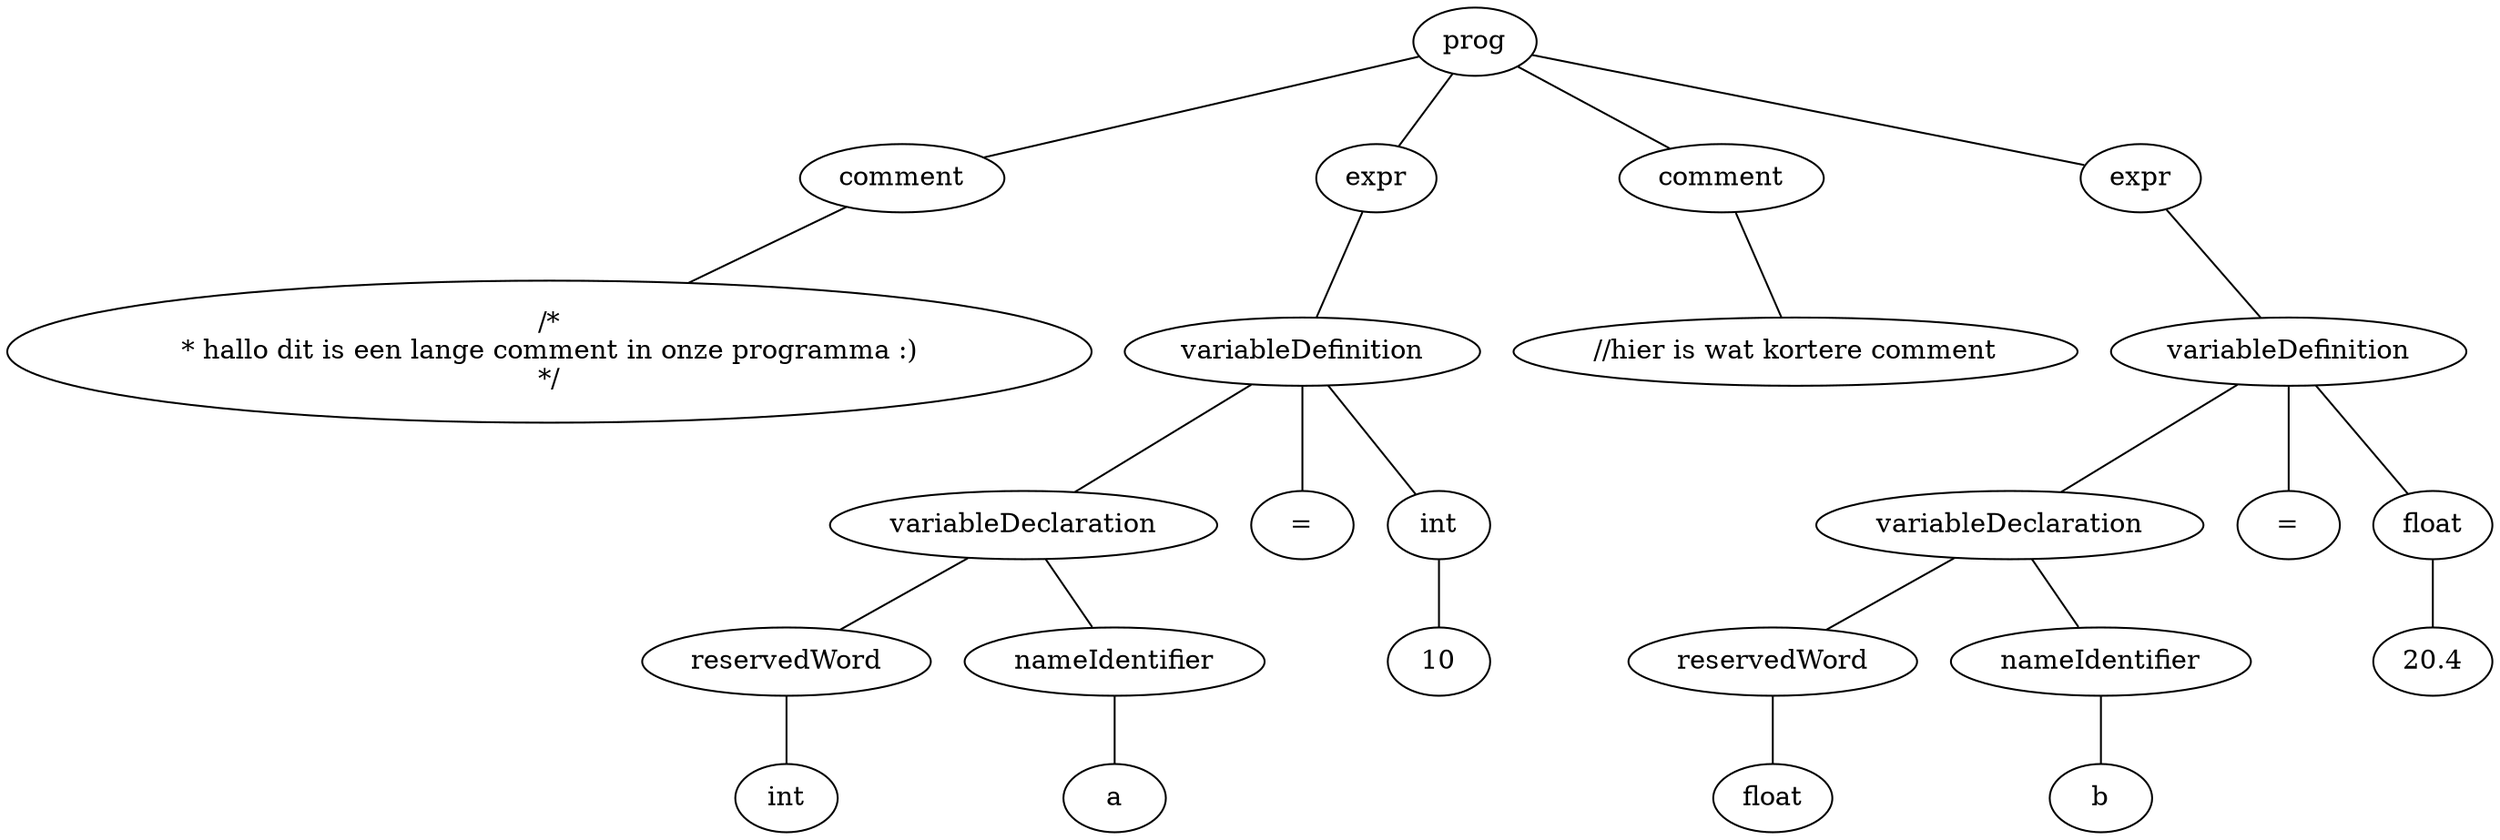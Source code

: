 graph ast { 
<AST.AST object at 0x7f3e8152bf40>[label="prog"] 
<AST.AST object at 0x7f3e8154f1f0>[label="comment"] 
<AST.AST object at 0x7f3e8154f400>[label="/*
* hallo dit is een lange comment in onze programma :)
*/"] 
<AST.AST object at 0x7f3e8154f910>[label="expr"] 
<AST.AST object at 0x7f3e8162fc40>[label="variableDefinition"] 
<AST.AST object at 0x7f3e8162f5b0>[label="variableDeclaration"] 
<AST.AST object at 0x7f3e8162f820>[label="reservedWord"] 
<AST.AST object at 0x7f3e8162fa60>[label="int"] 
<AST.AST object at 0x7f3e8162f880>[label="nameIdentifier"] 
<AST.AST object at 0x7f3e8162f790>[label="a"] 
<AST.AST object at 0x7f3e8162f070>[label="="] 
<AST.AST object at 0x7f3e81852f70>[label="int"] 
<AST.AST object at 0x7f3e81852040>[label="10"] 
<AST.AST object at 0x7f3e8188f370>[label="comment"] 
<AST.AST object at 0x7f3e8188f5b0>[label="//hier is wat kortere comment
"] 
<AST.AST object at 0x7f3e8188fe20>[label="expr"] 
<AST.AST object at 0x7f3e8162c310>[label="variableDefinition"] 
<AST.AST object at 0x7f3e8162cf10>[label="variableDeclaration"] 
<AST.AST object at 0x7f3e8162ceb0>[label="reservedWord"] 
<AST.AST object at 0x7f3e8162ccd0>[label="float"] 
<AST.AST object at 0x7f3e81827cd0>[label="nameIdentifier"] 
<AST.AST object at 0x7f3e81845640>[label="b"] 
<AST.AST object at 0x7f3e8162c490>[label="="] 
<AST.AST object at 0x7f3e81845a00>[label="float"] 
<AST.AST object at 0x7f3e81845220>[label="20.4"] 
<AST.AST object at 0x7f3e8152bf40> -- <AST.AST object at 0x7f3e8154f1f0>
<AST.AST object at 0x7f3e8154f1f0> -- <AST.AST object at 0x7f3e8154f400>
<AST.AST object at 0x7f3e8152bf40> -- <AST.AST object at 0x7f3e8154f910>
<AST.AST object at 0x7f3e8154f910> -- <AST.AST object at 0x7f3e8162fc40>
<AST.AST object at 0x7f3e8162fc40> -- <AST.AST object at 0x7f3e8162f5b0>
<AST.AST object at 0x7f3e8162f5b0> -- <AST.AST object at 0x7f3e8162f820>
<AST.AST object at 0x7f3e8162f820> -- <AST.AST object at 0x7f3e8162fa60>
<AST.AST object at 0x7f3e8162f5b0> -- <AST.AST object at 0x7f3e8162f880>
<AST.AST object at 0x7f3e8162f880> -- <AST.AST object at 0x7f3e8162f790>
<AST.AST object at 0x7f3e8162fc40> -- <AST.AST object at 0x7f3e8162f070>
<AST.AST object at 0x7f3e8162fc40> -- <AST.AST object at 0x7f3e81852f70>
<AST.AST object at 0x7f3e81852f70> -- <AST.AST object at 0x7f3e81852040>
<AST.AST object at 0x7f3e8152bf40> -- <AST.AST object at 0x7f3e8188f370>
<AST.AST object at 0x7f3e8188f370> -- <AST.AST object at 0x7f3e8188f5b0>
<AST.AST object at 0x7f3e8152bf40> -- <AST.AST object at 0x7f3e8188fe20>
<AST.AST object at 0x7f3e8188fe20> -- <AST.AST object at 0x7f3e8162c310>
<AST.AST object at 0x7f3e8162c310> -- <AST.AST object at 0x7f3e8162cf10>
<AST.AST object at 0x7f3e8162cf10> -- <AST.AST object at 0x7f3e8162ceb0>
<AST.AST object at 0x7f3e8162ceb0> -- <AST.AST object at 0x7f3e8162ccd0>
<AST.AST object at 0x7f3e8162cf10> -- <AST.AST object at 0x7f3e81827cd0>
<AST.AST object at 0x7f3e81827cd0> -- <AST.AST object at 0x7f3e81845640>
<AST.AST object at 0x7f3e8162c310> -- <AST.AST object at 0x7f3e8162c490>
<AST.AST object at 0x7f3e8162c310> -- <AST.AST object at 0x7f3e81845a00>
<AST.AST object at 0x7f3e81845a00> -- <AST.AST object at 0x7f3e81845220>
}